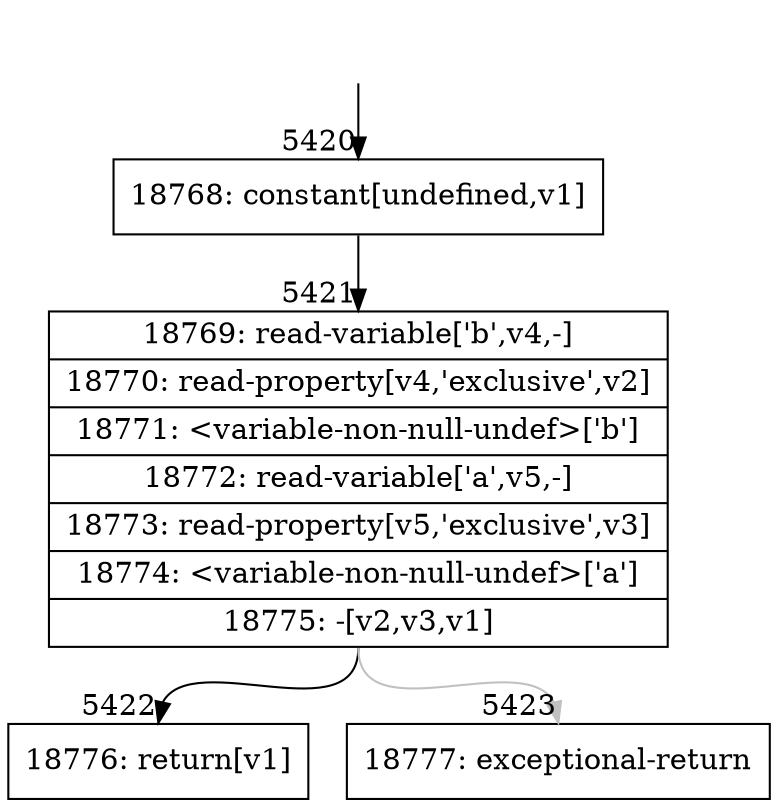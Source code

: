 digraph {
rankdir="TD"
BB_entry367[shape=none,label=""];
BB_entry367 -> BB5420 [tailport=s, headport=n, headlabel="    5420"]
BB5420 [shape=record label="{18768: constant[undefined,v1]}" ] 
BB5420 -> BB5421 [tailport=s, headport=n, headlabel="      5421"]
BB5421 [shape=record label="{18769: read-variable['b',v4,-]|18770: read-property[v4,'exclusive',v2]|18771: \<variable-non-null-undef\>['b']|18772: read-variable['a',v5,-]|18773: read-property[v5,'exclusive',v3]|18774: \<variable-non-null-undef\>['a']|18775: -[v2,v3,v1]}" ] 
BB5421 -> BB5422 [tailport=s, headport=n, headlabel="      5422"]
BB5421 -> BB5423 [tailport=s, headport=n, color=gray, headlabel="      5423"]
BB5422 [shape=record label="{18776: return[v1]}" ] 
BB5423 [shape=record label="{18777: exceptional-return}" ] 
//#$~ 9736
}
